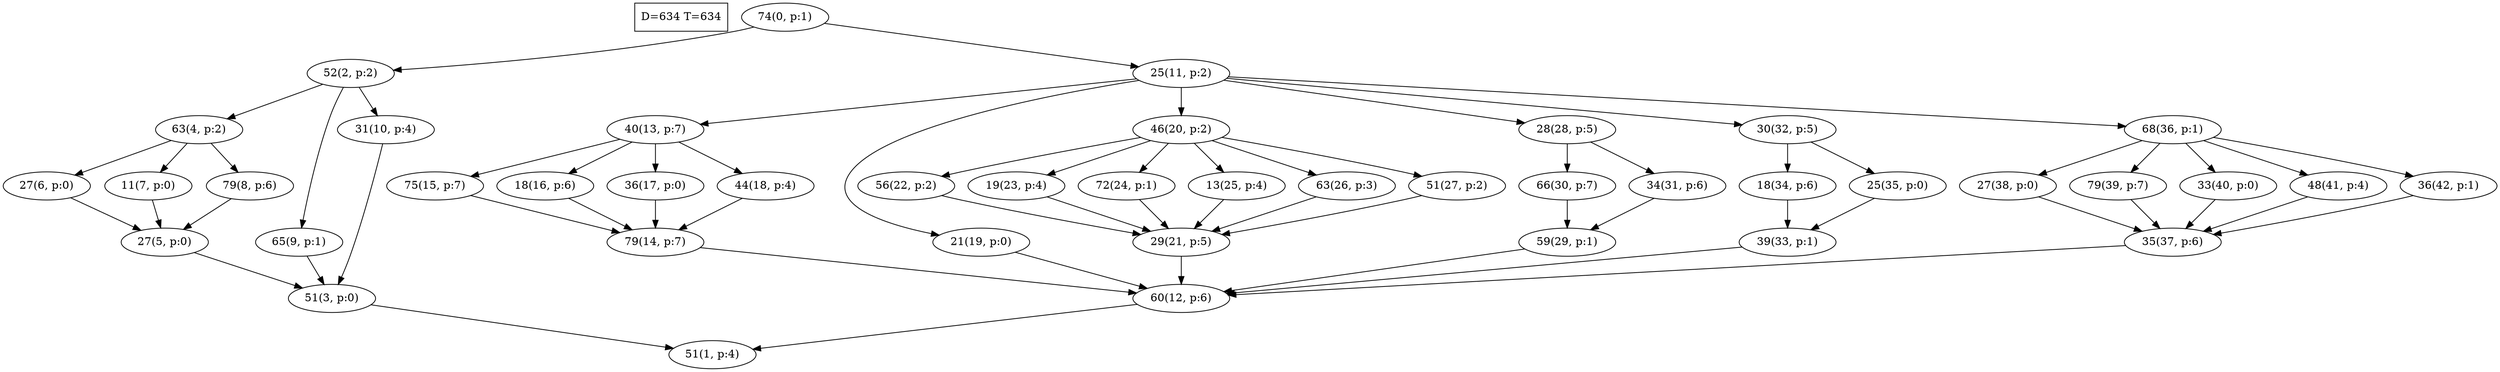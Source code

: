 digraph Task {
i [shape=box, label="D=634 T=634"]; 
0 [label="74(0, p:1)"];
1 [label="51(1, p:4)"];
2 [label="52(2, p:2)"];
3 [label="51(3, p:0)"];
4 [label="63(4, p:2)"];
5 [label="27(5, p:0)"];
6 [label="27(6, p:0)"];
7 [label="11(7, p:0)"];
8 [label="79(8, p:6)"];
9 [label="65(9, p:1)"];
10 [label="31(10, p:4)"];
11 [label="25(11, p:2)"];
12 [label="60(12, p:6)"];
13 [label="40(13, p:7)"];
14 [label="79(14, p:7)"];
15 [label="75(15, p:7)"];
16 [label="18(16, p:6)"];
17 [label="36(17, p:0)"];
18 [label="44(18, p:4)"];
19 [label="21(19, p:0)"];
20 [label="46(20, p:2)"];
21 [label="29(21, p:5)"];
22 [label="56(22, p:2)"];
23 [label="19(23, p:4)"];
24 [label="72(24, p:1)"];
25 [label="13(25, p:4)"];
26 [label="63(26, p:3)"];
27 [label="51(27, p:2)"];
28 [label="28(28, p:5)"];
29 [label="59(29, p:1)"];
30 [label="66(30, p:7)"];
31 [label="34(31, p:6)"];
32 [label="30(32, p:5)"];
33 [label="39(33, p:1)"];
34 [label="18(34, p:6)"];
35 [label="25(35, p:0)"];
36 [label="68(36, p:1)"];
37 [label="35(37, p:6)"];
38 [label="27(38, p:0)"];
39 [label="79(39, p:7)"];
40 [label="33(40, p:0)"];
41 [label="48(41, p:4)"];
42 [label="36(42, p:1)"];
0 -> 2;
0 -> 11;
2 -> 4;
2 -> 9;
2 -> 10;
3 -> 1;
4 -> 6;
4 -> 7;
4 -> 8;
5 -> 3;
6 -> 5;
7 -> 5;
8 -> 5;
9 -> 3;
10 -> 3;
11 -> 13;
11 -> 19;
11 -> 20;
11 -> 28;
11 -> 32;
11 -> 36;
12 -> 1;
13 -> 15;
13 -> 16;
13 -> 17;
13 -> 18;
14 -> 12;
15 -> 14;
16 -> 14;
17 -> 14;
18 -> 14;
19 -> 12;
20 -> 22;
20 -> 23;
20 -> 24;
20 -> 25;
20 -> 26;
20 -> 27;
21 -> 12;
22 -> 21;
23 -> 21;
24 -> 21;
25 -> 21;
26 -> 21;
27 -> 21;
28 -> 30;
28 -> 31;
29 -> 12;
30 -> 29;
31 -> 29;
32 -> 34;
32 -> 35;
33 -> 12;
34 -> 33;
35 -> 33;
36 -> 38;
36 -> 39;
36 -> 40;
36 -> 41;
36 -> 42;
37 -> 12;
38 -> 37;
39 -> 37;
40 -> 37;
41 -> 37;
42 -> 37;
}